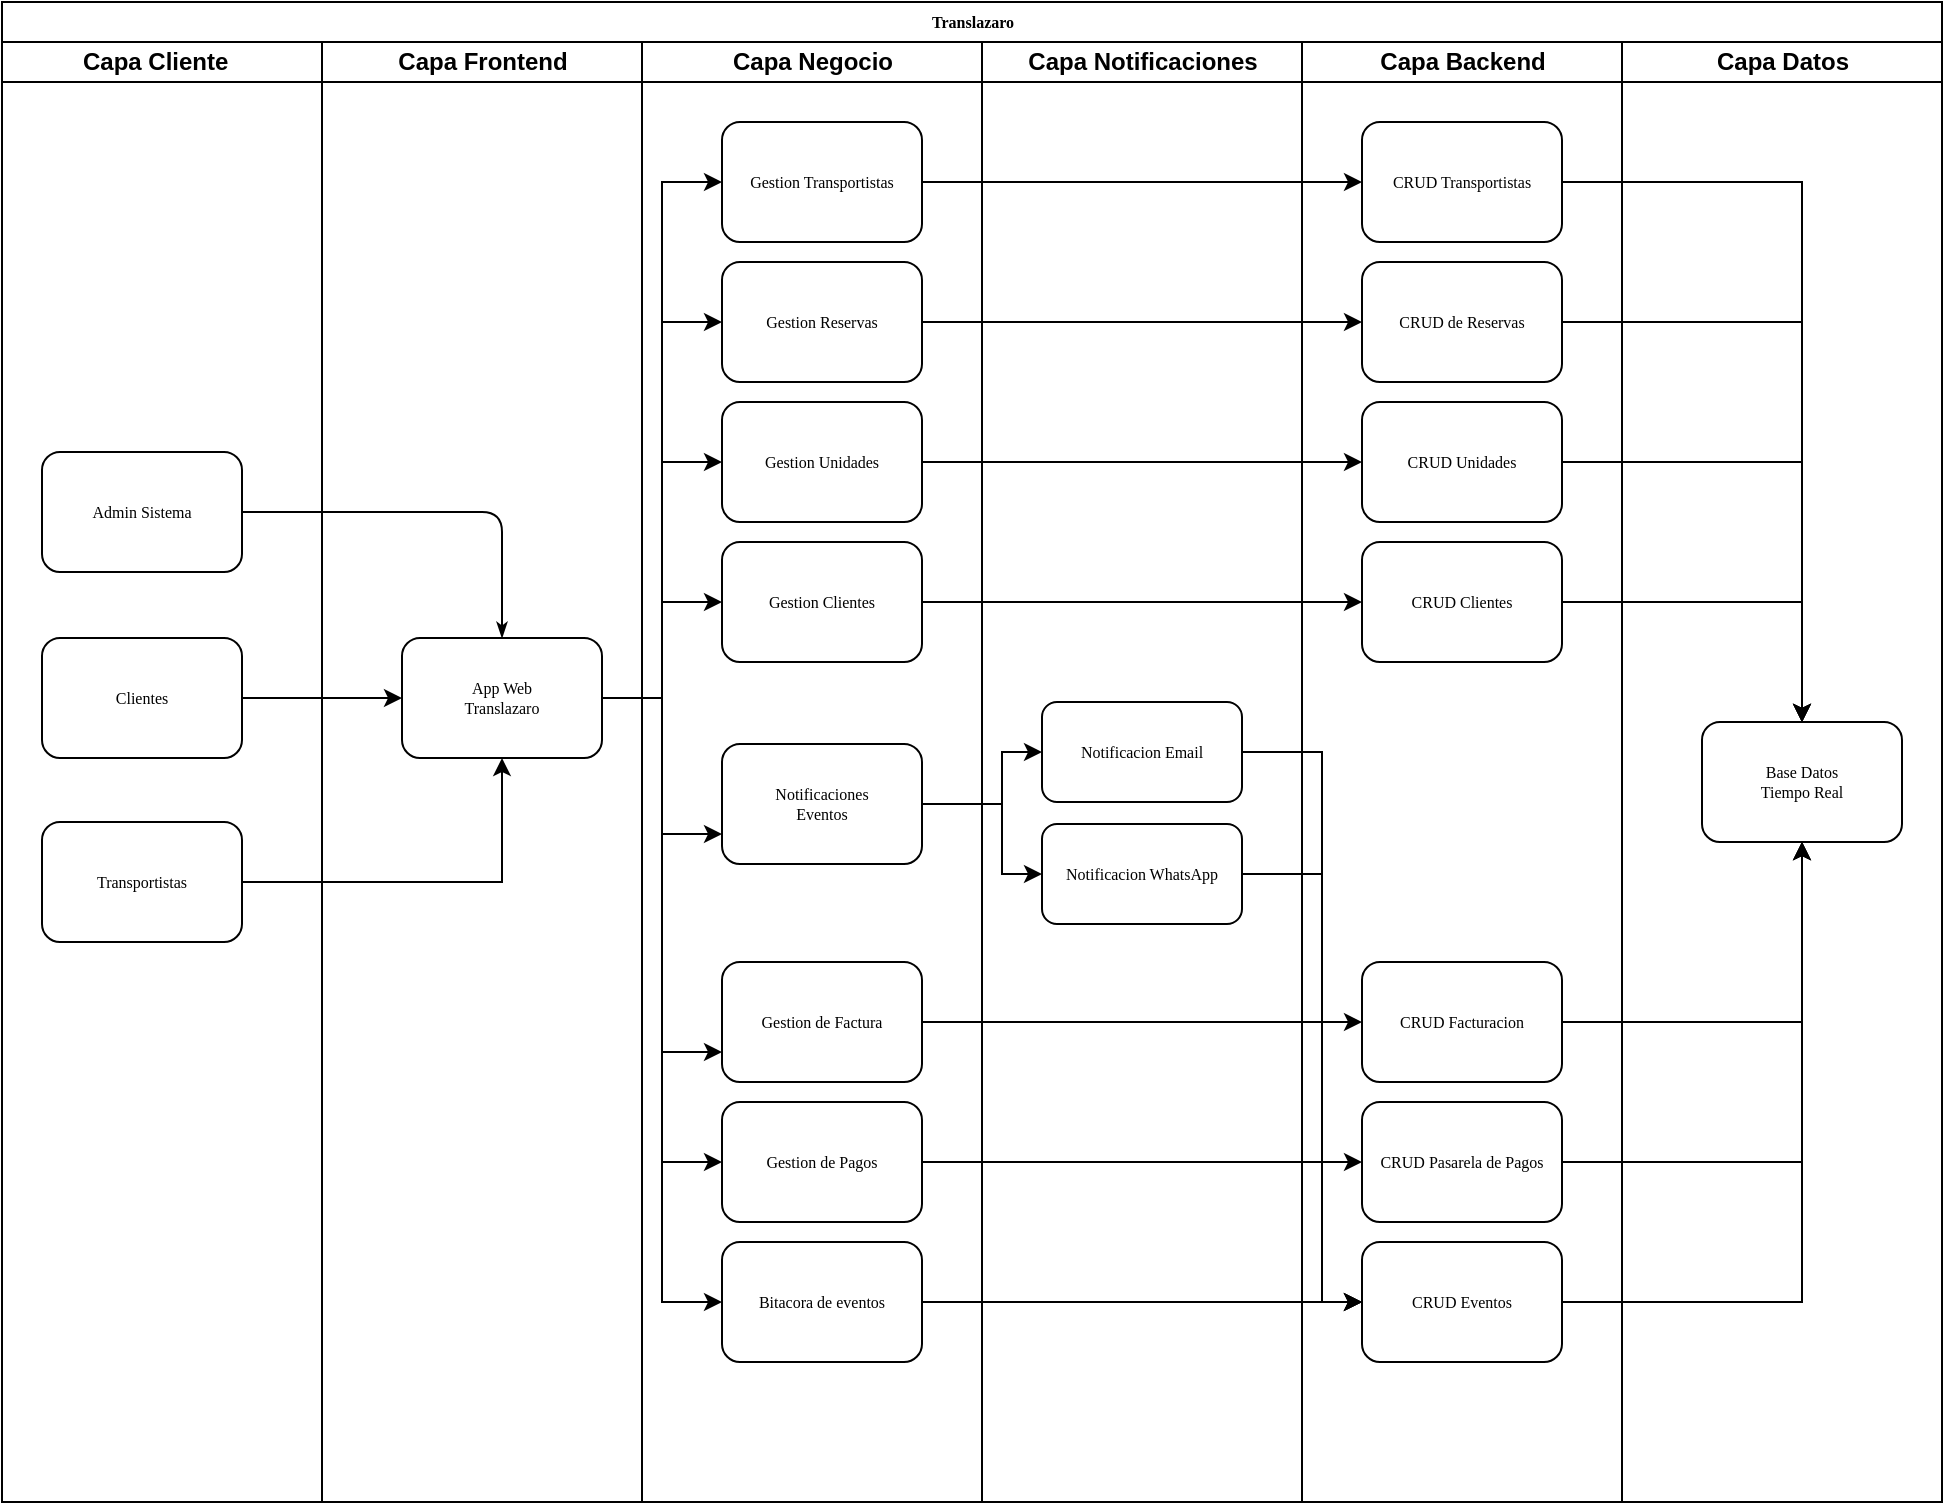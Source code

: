 <mxfile version="25.0.1">
  <diagram name="Macroproceso" id="74e2e168-ea6b-b213-b513-2b3c1d86103e">
    <mxGraphModel dx="1422" dy="726" grid="1" gridSize="10" guides="1" tooltips="1" connect="1" arrows="1" fold="1" page="1" pageScale="1" pageWidth="1100" pageHeight="850" background="none" math="0" shadow="0">
      <root>
        <mxCell id="0" />
        <mxCell id="1" parent="0" />
        <mxCell id="77e6c97f196da883-1" value="Translazaro" style="swimlane;html=1;childLayout=stackLayout;startSize=20;rounded=0;shadow=0;labelBackgroundColor=none;strokeWidth=1;fontFamily=Verdana;fontSize=8;align=center;" parent="1" vertex="1">
          <mxGeometry x="70" y="40" width="970" height="750" as="geometry" />
        </mxCell>
        <mxCell id="77e6c97f196da883-2" value="Capa Cliente&lt;span style=&quot;white-space: pre;&quot;&gt;&#x9;&lt;/span&gt;" style="swimlane;html=1;startSize=20;" parent="77e6c97f196da883-1" vertex="1">
          <mxGeometry y="20" width="160" height="730" as="geometry" />
        </mxCell>
        <mxCell id="77e6c97f196da883-8" value="Admin Sistema" style="rounded=1;whiteSpace=wrap;html=1;shadow=0;labelBackgroundColor=none;strokeWidth=1;fontFamily=Verdana;fontSize=8;align=center;" parent="77e6c97f196da883-2" vertex="1">
          <mxGeometry x="20" y="205" width="100" height="60" as="geometry" />
        </mxCell>
        <mxCell id="77e6c97f196da883-9" value="Clientes" style="rounded=1;whiteSpace=wrap;html=1;shadow=0;labelBackgroundColor=none;strokeWidth=1;fontFamily=Verdana;fontSize=8;align=center;" parent="77e6c97f196da883-2" vertex="1">
          <mxGeometry x="20" y="298" width="100" height="60" as="geometry" />
        </mxCell>
        <mxCell id="Balq4yyJPfXOjdn0Zgj8-3" value="Transportistas" style="rounded=1;whiteSpace=wrap;html=1;shadow=0;labelBackgroundColor=none;strokeWidth=1;fontFamily=Verdana;fontSize=8;align=center;" vertex="1" parent="77e6c97f196da883-2">
          <mxGeometry x="20" y="390" width="100" height="60" as="geometry" />
        </mxCell>
        <mxCell id="77e6c97f196da883-26" style="edgeStyle=orthogonalEdgeStyle;rounded=1;html=1;labelBackgroundColor=none;startArrow=none;startFill=0;startSize=5;endArrow=classicThin;endFill=1;endSize=5;jettySize=auto;orthogonalLoop=1;strokeWidth=1;fontFamily=Verdana;fontSize=8" parent="77e6c97f196da883-1" source="77e6c97f196da883-8" target="77e6c97f196da883-11" edge="1">
          <mxGeometry relative="1" as="geometry" />
        </mxCell>
        <mxCell id="77e6c97f196da883-3" value="Capa Frontend" style="swimlane;html=1;startSize=20;" parent="77e6c97f196da883-1" vertex="1">
          <mxGeometry x="160" y="20" width="160" height="730" as="geometry" />
        </mxCell>
        <mxCell id="77e6c97f196da883-11" value="App Web&lt;div&gt;Translazaro&lt;/div&gt;" style="rounded=1;whiteSpace=wrap;html=1;shadow=0;labelBackgroundColor=none;strokeWidth=1;fontFamily=Verdana;fontSize=8;align=center;" parent="77e6c97f196da883-3" vertex="1">
          <mxGeometry x="40" y="298" width="100" height="60" as="geometry" />
        </mxCell>
        <mxCell id="77e6c97f196da883-4" value="Capa Negocio" style="swimlane;html=1;startSize=20;" parent="77e6c97f196da883-1" vertex="1">
          <mxGeometry x="320" y="20" width="170" height="730" as="geometry" />
        </mxCell>
        <mxCell id="Balq4yyJPfXOjdn0Zgj8-6" value="Gestion Transportistas" style="rounded=1;whiteSpace=wrap;html=1;shadow=0;labelBackgroundColor=none;strokeWidth=1;fontFamily=Verdana;fontSize=8;align=center;" vertex="1" parent="77e6c97f196da883-4">
          <mxGeometry x="40" y="40" width="100" height="60" as="geometry" />
        </mxCell>
        <mxCell id="Balq4yyJPfXOjdn0Zgj8-7" value="Gestion Unidades" style="rounded=1;whiteSpace=wrap;html=1;shadow=0;labelBackgroundColor=none;strokeWidth=1;fontFamily=Verdana;fontSize=8;align=center;" vertex="1" parent="77e6c97f196da883-4">
          <mxGeometry x="40" y="180" width="100" height="60" as="geometry" />
        </mxCell>
        <mxCell id="Balq4yyJPfXOjdn0Zgj8-8" value="Gestion Clientes" style="rounded=1;whiteSpace=wrap;html=1;shadow=0;labelBackgroundColor=none;strokeWidth=1;fontFamily=Verdana;fontSize=8;align=center;" vertex="1" parent="77e6c97f196da883-4">
          <mxGeometry x="40" y="250" width="100" height="60" as="geometry" />
        </mxCell>
        <mxCell id="77e6c97f196da883-19" value="Notificaciones&lt;br&gt;Eventos" style="rounded=1;whiteSpace=wrap;html=1;shadow=0;labelBackgroundColor=none;strokeWidth=1;fontFamily=Verdana;fontSize=8;align=center;" parent="77e6c97f196da883-4" vertex="1">
          <mxGeometry x="40" y="351" width="100" height="60" as="geometry" />
        </mxCell>
        <mxCell id="Balq4yyJPfXOjdn0Zgj8-11" value="Gestion de Factura" style="rounded=1;whiteSpace=wrap;html=1;shadow=0;labelBackgroundColor=none;strokeWidth=1;fontFamily=Verdana;fontSize=8;align=center;" vertex="1" parent="77e6c97f196da883-4">
          <mxGeometry x="40" y="460" width="100" height="60" as="geometry" />
        </mxCell>
        <mxCell id="Balq4yyJPfXOjdn0Zgj8-12" value="Gestion de Pagos" style="rounded=1;whiteSpace=wrap;html=1;shadow=0;labelBackgroundColor=none;strokeWidth=1;fontFamily=Verdana;fontSize=8;align=center;" vertex="1" parent="77e6c97f196da883-4">
          <mxGeometry x="40" y="530" width="100" height="60" as="geometry" />
        </mxCell>
        <mxCell id="Balq4yyJPfXOjdn0Zgj8-15" value="Bitacora de eventos" style="rounded=1;whiteSpace=wrap;html=1;shadow=0;labelBackgroundColor=none;strokeWidth=1;fontFamily=Verdana;fontSize=8;align=center;" vertex="1" parent="77e6c97f196da883-4">
          <mxGeometry x="40" y="600" width="100" height="60" as="geometry" />
        </mxCell>
        <mxCell id="77e6c97f196da883-12" value="Gestion Reservas" style="rounded=1;whiteSpace=wrap;html=1;shadow=0;labelBackgroundColor=none;strokeWidth=1;fontFamily=Verdana;fontSize=8;align=center;" parent="77e6c97f196da883-4" vertex="1">
          <mxGeometry x="40" y="110" width="100" height="60" as="geometry" />
        </mxCell>
        <mxCell id="77e6c97f196da883-5" value="Capa Notificaciones" style="swimlane;html=1;startSize=20;" parent="77e6c97f196da883-1" vertex="1">
          <mxGeometry x="490" y="20" width="160" height="730" as="geometry" />
        </mxCell>
        <mxCell id="Balq4yyJPfXOjdn0Zgj8-9" value="Notificacion Email" style="rounded=1;whiteSpace=wrap;html=1;shadow=0;labelBackgroundColor=none;strokeWidth=1;fontFamily=Verdana;fontSize=8;align=center;" vertex="1" parent="77e6c97f196da883-5">
          <mxGeometry x="30" y="330" width="100" height="50" as="geometry" />
        </mxCell>
        <mxCell id="Balq4yyJPfXOjdn0Zgj8-10" value="Notificacion WhatsApp" style="rounded=1;whiteSpace=wrap;html=1;shadow=0;labelBackgroundColor=none;strokeWidth=1;fontFamily=Verdana;fontSize=8;align=center;" vertex="1" parent="77e6c97f196da883-5">
          <mxGeometry x="30" y="391" width="100" height="50" as="geometry" />
        </mxCell>
        <mxCell id="77e6c97f196da883-6" value="Capa Backend" style="swimlane;html=1;startSize=20;" parent="77e6c97f196da883-1" vertex="1">
          <mxGeometry x="650" y="20" width="160" height="730" as="geometry" />
        </mxCell>
        <mxCell id="77e6c97f196da883-18" value="CRUD Transportistas" style="rounded=1;whiteSpace=wrap;html=1;shadow=0;labelBackgroundColor=none;strokeWidth=1;fontFamily=Verdana;fontSize=8;align=center;" parent="77e6c97f196da883-6" vertex="1">
          <mxGeometry x="30" y="40" width="100" height="60" as="geometry" />
        </mxCell>
        <mxCell id="Balq4yyJPfXOjdn0Zgj8-30" style="edgeStyle=orthogonalEdgeStyle;rounded=0;orthogonalLoop=1;jettySize=auto;html=1;" edge="1" parent="77e6c97f196da883-6" source="77e6c97f196da883-21">
          <mxGeometry relative="1" as="geometry">
            <mxPoint x="250" y="340" as="targetPoint" />
            <Array as="points">
              <mxPoint x="250" y="210" />
            </Array>
          </mxGeometry>
        </mxCell>
        <mxCell id="77e6c97f196da883-21" value="CRUD Unidades" style="rounded=1;whiteSpace=wrap;html=1;shadow=0;labelBackgroundColor=none;strokeWidth=1;fontFamily=Verdana;fontSize=8;align=center;" parent="77e6c97f196da883-6" vertex="1">
          <mxGeometry x="30" y="180" width="100" height="60" as="geometry" />
        </mxCell>
        <mxCell id="Balq4yyJPfXOjdn0Zgj8-31" style="edgeStyle=orthogonalEdgeStyle;rounded=0;orthogonalLoop=1;jettySize=auto;html=1;" edge="1" parent="77e6c97f196da883-6" source="77e6c97f196da883-22">
          <mxGeometry relative="1" as="geometry">
            <mxPoint x="250" y="340" as="targetPoint" />
            <Array as="points">
              <mxPoint x="250" y="280" />
            </Array>
          </mxGeometry>
        </mxCell>
        <mxCell id="77e6c97f196da883-22" value="CRUD Clientes" style="rounded=1;whiteSpace=wrap;html=1;shadow=0;labelBackgroundColor=none;strokeWidth=1;fontFamily=Verdana;fontSize=8;align=center;" parent="77e6c97f196da883-6" vertex="1">
          <mxGeometry x="30" y="250" width="100" height="60" as="geometry" />
        </mxCell>
        <mxCell id="77e6c97f196da883-23" value="CRUD de Reservas" style="rounded=1;whiteSpace=wrap;html=1;shadow=0;labelBackgroundColor=none;strokeWidth=1;fontFamily=Verdana;fontSize=8;align=center;" parent="77e6c97f196da883-6" vertex="1">
          <mxGeometry x="30" y="110" width="100" height="60" as="geometry" />
        </mxCell>
        <mxCell id="Balq4yyJPfXOjdn0Zgj8-13" value="CRUD Facturacion" style="rounded=1;whiteSpace=wrap;html=1;shadow=0;labelBackgroundColor=none;strokeWidth=1;fontFamily=Verdana;fontSize=8;align=center;" vertex="1" parent="77e6c97f196da883-6">
          <mxGeometry x="30" y="460" width="100" height="60" as="geometry" />
        </mxCell>
        <mxCell id="Balq4yyJPfXOjdn0Zgj8-14" value="CRUD Pasarela de Pagos" style="rounded=1;whiteSpace=wrap;html=1;shadow=0;labelBackgroundColor=none;strokeWidth=1;fontFamily=Verdana;fontSize=8;align=center;" vertex="1" parent="77e6c97f196da883-6">
          <mxGeometry x="30" y="530" width="100" height="60" as="geometry" />
        </mxCell>
        <mxCell id="Balq4yyJPfXOjdn0Zgj8-27" value="CRUD Eventos" style="rounded=1;whiteSpace=wrap;html=1;shadow=0;labelBackgroundColor=none;strokeWidth=1;fontFamily=Verdana;fontSize=8;align=center;" vertex="1" parent="77e6c97f196da883-6">
          <mxGeometry x="30" y="600" width="100" height="60" as="geometry" />
        </mxCell>
        <mxCell id="Balq4yyJPfXOjdn0Zgj8-4" style="edgeStyle=orthogonalEdgeStyle;rounded=0;orthogonalLoop=1;jettySize=auto;html=1;entryX=0.5;entryY=1;entryDx=0;entryDy=0;" edge="1" parent="77e6c97f196da883-1" source="Balq4yyJPfXOjdn0Zgj8-3" target="77e6c97f196da883-11">
          <mxGeometry relative="1" as="geometry" />
        </mxCell>
        <mxCell id="Balq4yyJPfXOjdn0Zgj8-5" style="edgeStyle=orthogonalEdgeStyle;rounded=0;orthogonalLoop=1;jettySize=auto;html=1;entryX=0;entryY=0.5;entryDx=0;entryDy=0;" edge="1" parent="77e6c97f196da883-1" source="77e6c97f196da883-9" target="77e6c97f196da883-11">
          <mxGeometry relative="1" as="geometry" />
        </mxCell>
        <mxCell id="77e6c97f196da883-7" value="Capa Datos" style="swimlane;html=1;startSize=20;" parent="77e6c97f196da883-1" vertex="1">
          <mxGeometry x="810" y="20" width="160" height="730" as="geometry" />
        </mxCell>
        <mxCell id="77e6c97f196da883-24" value="Base Datos&lt;div&gt;Tiempo Real&lt;/div&gt;" style="rounded=1;whiteSpace=wrap;html=1;shadow=0;labelBackgroundColor=none;strokeWidth=1;fontFamily=Verdana;fontSize=8;align=center;" parent="77e6c97f196da883-7" vertex="1">
          <mxGeometry x="40" y="340" width="100" height="60" as="geometry" />
        </mxCell>
        <mxCell id="Balq4yyJPfXOjdn0Zgj8-28" style="edgeStyle=orthogonalEdgeStyle;rounded=0;orthogonalLoop=1;jettySize=auto;html=1;entryX=0.5;entryY=0;entryDx=0;entryDy=0;" edge="1" parent="77e6c97f196da883-1" source="77e6c97f196da883-18" target="77e6c97f196da883-24">
          <mxGeometry relative="1" as="geometry" />
        </mxCell>
        <mxCell id="Balq4yyJPfXOjdn0Zgj8-29" style="edgeStyle=orthogonalEdgeStyle;rounded=0;orthogonalLoop=1;jettySize=auto;html=1;entryX=0.5;entryY=0;entryDx=0;entryDy=0;" edge="1" parent="77e6c97f196da883-1" source="77e6c97f196da883-23" target="77e6c97f196da883-24">
          <mxGeometry relative="1" as="geometry" />
        </mxCell>
        <mxCell id="Balq4yyJPfXOjdn0Zgj8-32" style="edgeStyle=orthogonalEdgeStyle;rounded=0;orthogonalLoop=1;jettySize=auto;html=1;entryX=0.5;entryY=1;entryDx=0;entryDy=0;" edge="1" parent="77e6c97f196da883-1" source="Balq4yyJPfXOjdn0Zgj8-13" target="77e6c97f196da883-24">
          <mxGeometry relative="1" as="geometry" />
        </mxCell>
        <mxCell id="Balq4yyJPfXOjdn0Zgj8-33" style="edgeStyle=orthogonalEdgeStyle;rounded=0;orthogonalLoop=1;jettySize=auto;html=1;entryX=0.5;entryY=1;entryDx=0;entryDy=0;" edge="1" parent="77e6c97f196da883-1" source="Balq4yyJPfXOjdn0Zgj8-14" target="77e6c97f196da883-24">
          <mxGeometry relative="1" as="geometry" />
        </mxCell>
        <mxCell id="Balq4yyJPfXOjdn0Zgj8-34" style="edgeStyle=orthogonalEdgeStyle;rounded=0;orthogonalLoop=1;jettySize=auto;html=1;entryX=0.5;entryY=1;entryDx=0;entryDy=0;" edge="1" parent="77e6c97f196da883-1" source="Balq4yyJPfXOjdn0Zgj8-27" target="77e6c97f196da883-24">
          <mxGeometry relative="1" as="geometry" />
        </mxCell>
        <mxCell id="Balq4yyJPfXOjdn0Zgj8-35" style="edgeStyle=orthogonalEdgeStyle;rounded=0;orthogonalLoop=1;jettySize=auto;html=1;entryX=0;entryY=0.5;entryDx=0;entryDy=0;" edge="1" parent="77e6c97f196da883-1" source="Balq4yyJPfXOjdn0Zgj8-9" target="Balq4yyJPfXOjdn0Zgj8-27">
          <mxGeometry relative="1" as="geometry">
            <Array as="points">
              <mxPoint x="660" y="375" />
              <mxPoint x="660" y="650" />
            </Array>
          </mxGeometry>
        </mxCell>
        <mxCell id="Balq4yyJPfXOjdn0Zgj8-36" style="edgeStyle=orthogonalEdgeStyle;rounded=0;orthogonalLoop=1;jettySize=auto;html=1;entryX=0;entryY=0.5;entryDx=0;entryDy=0;" edge="1" parent="77e6c97f196da883-1" source="Balq4yyJPfXOjdn0Zgj8-10" target="Balq4yyJPfXOjdn0Zgj8-27">
          <mxGeometry relative="1" as="geometry">
            <Array as="points">
              <mxPoint x="660" y="436" />
              <mxPoint x="660" y="650" />
            </Array>
          </mxGeometry>
        </mxCell>
        <mxCell id="Balq4yyJPfXOjdn0Zgj8-37" style="edgeStyle=orthogonalEdgeStyle;rounded=0;orthogonalLoop=1;jettySize=auto;html=1;" edge="1" parent="77e6c97f196da883-1" source="Balq4yyJPfXOjdn0Zgj8-15" target="Balq4yyJPfXOjdn0Zgj8-27">
          <mxGeometry relative="1" as="geometry" />
        </mxCell>
        <mxCell id="Balq4yyJPfXOjdn0Zgj8-38" style="edgeStyle=orthogonalEdgeStyle;rounded=0;orthogonalLoop=1;jettySize=auto;html=1;entryX=0;entryY=0.5;entryDx=0;entryDy=0;" edge="1" parent="77e6c97f196da883-1" source="Balq4yyJPfXOjdn0Zgj8-12" target="Balq4yyJPfXOjdn0Zgj8-14">
          <mxGeometry relative="1" as="geometry" />
        </mxCell>
        <mxCell id="Balq4yyJPfXOjdn0Zgj8-39" style="edgeStyle=orthogonalEdgeStyle;rounded=0;orthogonalLoop=1;jettySize=auto;html=1;" edge="1" parent="77e6c97f196da883-1" source="Balq4yyJPfXOjdn0Zgj8-11" target="Balq4yyJPfXOjdn0Zgj8-13">
          <mxGeometry relative="1" as="geometry" />
        </mxCell>
        <mxCell id="Balq4yyJPfXOjdn0Zgj8-40" style="edgeStyle=orthogonalEdgeStyle;rounded=0;orthogonalLoop=1;jettySize=auto;html=1;exitX=1;exitY=0.5;exitDx=0;exitDy=0;" edge="1" parent="77e6c97f196da883-1" source="77e6c97f196da883-19" target="Balq4yyJPfXOjdn0Zgj8-9">
          <mxGeometry relative="1" as="geometry">
            <Array as="points">
              <mxPoint x="500" y="401" />
              <mxPoint x="500" y="375" />
            </Array>
          </mxGeometry>
        </mxCell>
        <mxCell id="Balq4yyJPfXOjdn0Zgj8-41" style="edgeStyle=orthogonalEdgeStyle;rounded=0;orthogonalLoop=1;jettySize=auto;html=1;entryX=0;entryY=0.5;entryDx=0;entryDy=0;" edge="1" parent="77e6c97f196da883-1" source="77e6c97f196da883-19" target="Balq4yyJPfXOjdn0Zgj8-10">
          <mxGeometry relative="1" as="geometry">
            <Array as="points">
              <mxPoint x="500" y="401" />
              <mxPoint x="500" y="436" />
            </Array>
          </mxGeometry>
        </mxCell>
        <mxCell id="Balq4yyJPfXOjdn0Zgj8-42" style="edgeStyle=orthogonalEdgeStyle;rounded=0;orthogonalLoop=1;jettySize=auto;html=1;" edge="1" parent="77e6c97f196da883-1" source="Balq4yyJPfXOjdn0Zgj8-6" target="77e6c97f196da883-18">
          <mxGeometry relative="1" as="geometry" />
        </mxCell>
        <mxCell id="Balq4yyJPfXOjdn0Zgj8-43" style="edgeStyle=orthogonalEdgeStyle;rounded=0;orthogonalLoop=1;jettySize=auto;html=1;entryX=0;entryY=0.5;entryDx=0;entryDy=0;" edge="1" parent="77e6c97f196da883-1" source="77e6c97f196da883-12" target="77e6c97f196da883-23">
          <mxGeometry relative="1" as="geometry" />
        </mxCell>
        <mxCell id="Balq4yyJPfXOjdn0Zgj8-44" style="edgeStyle=orthogonalEdgeStyle;rounded=0;orthogonalLoop=1;jettySize=auto;html=1;entryX=0;entryY=0.5;entryDx=0;entryDy=0;" edge="1" parent="77e6c97f196da883-1" source="Balq4yyJPfXOjdn0Zgj8-7" target="77e6c97f196da883-21">
          <mxGeometry relative="1" as="geometry" />
        </mxCell>
        <mxCell id="Balq4yyJPfXOjdn0Zgj8-45" style="edgeStyle=orthogonalEdgeStyle;rounded=0;orthogonalLoop=1;jettySize=auto;html=1;entryX=0;entryY=0.5;entryDx=0;entryDy=0;" edge="1" parent="77e6c97f196da883-1" source="Balq4yyJPfXOjdn0Zgj8-8" target="77e6c97f196da883-22">
          <mxGeometry relative="1" as="geometry" />
        </mxCell>
        <mxCell id="Balq4yyJPfXOjdn0Zgj8-46" style="edgeStyle=orthogonalEdgeStyle;rounded=0;orthogonalLoop=1;jettySize=auto;html=1;entryX=0;entryY=0.5;entryDx=0;entryDy=0;" edge="1" parent="77e6c97f196da883-1" source="77e6c97f196da883-11" target="Balq4yyJPfXOjdn0Zgj8-6">
          <mxGeometry relative="1" as="geometry" />
        </mxCell>
        <mxCell id="Balq4yyJPfXOjdn0Zgj8-47" style="edgeStyle=orthogonalEdgeStyle;rounded=0;orthogonalLoop=1;jettySize=auto;html=1;entryX=0;entryY=0.5;entryDx=0;entryDy=0;" edge="1" parent="77e6c97f196da883-1" source="77e6c97f196da883-11" target="77e6c97f196da883-12">
          <mxGeometry relative="1" as="geometry" />
        </mxCell>
        <mxCell id="Balq4yyJPfXOjdn0Zgj8-48" style="edgeStyle=orthogonalEdgeStyle;rounded=0;orthogonalLoop=1;jettySize=auto;html=1;entryX=0;entryY=0.5;entryDx=0;entryDy=0;" edge="1" parent="77e6c97f196da883-1" source="77e6c97f196da883-11" target="Balq4yyJPfXOjdn0Zgj8-7">
          <mxGeometry relative="1" as="geometry" />
        </mxCell>
        <mxCell id="Balq4yyJPfXOjdn0Zgj8-49" style="edgeStyle=orthogonalEdgeStyle;rounded=0;orthogonalLoop=1;jettySize=auto;html=1;entryX=0;entryY=0.5;entryDx=0;entryDy=0;" edge="1" parent="77e6c97f196da883-1" source="77e6c97f196da883-11" target="Balq4yyJPfXOjdn0Zgj8-8">
          <mxGeometry relative="1" as="geometry" />
        </mxCell>
        <mxCell id="Balq4yyJPfXOjdn0Zgj8-50" style="edgeStyle=orthogonalEdgeStyle;rounded=0;orthogonalLoop=1;jettySize=auto;html=1;entryX=0;entryY=0.75;entryDx=0;entryDy=0;" edge="1" parent="77e6c97f196da883-1" source="77e6c97f196da883-11" target="77e6c97f196da883-19">
          <mxGeometry relative="1" as="geometry" />
        </mxCell>
        <mxCell id="Balq4yyJPfXOjdn0Zgj8-51" style="edgeStyle=orthogonalEdgeStyle;rounded=0;orthogonalLoop=1;jettySize=auto;html=1;entryX=0;entryY=0.75;entryDx=0;entryDy=0;" edge="1" parent="77e6c97f196da883-1" source="77e6c97f196da883-11" target="Balq4yyJPfXOjdn0Zgj8-11">
          <mxGeometry relative="1" as="geometry" />
        </mxCell>
        <mxCell id="Balq4yyJPfXOjdn0Zgj8-52" style="edgeStyle=orthogonalEdgeStyle;rounded=0;orthogonalLoop=1;jettySize=auto;html=1;entryX=0;entryY=0.5;entryDx=0;entryDy=0;" edge="1" parent="77e6c97f196da883-1" source="77e6c97f196da883-11" target="Balq4yyJPfXOjdn0Zgj8-12">
          <mxGeometry relative="1" as="geometry" />
        </mxCell>
        <mxCell id="Balq4yyJPfXOjdn0Zgj8-53" style="edgeStyle=orthogonalEdgeStyle;rounded=0;orthogonalLoop=1;jettySize=auto;html=1;entryX=0;entryY=0.5;entryDx=0;entryDy=0;" edge="1" parent="77e6c97f196da883-1" source="77e6c97f196da883-11" target="Balq4yyJPfXOjdn0Zgj8-15">
          <mxGeometry relative="1" as="geometry" />
        </mxCell>
      </root>
    </mxGraphModel>
  </diagram>
</mxfile>
